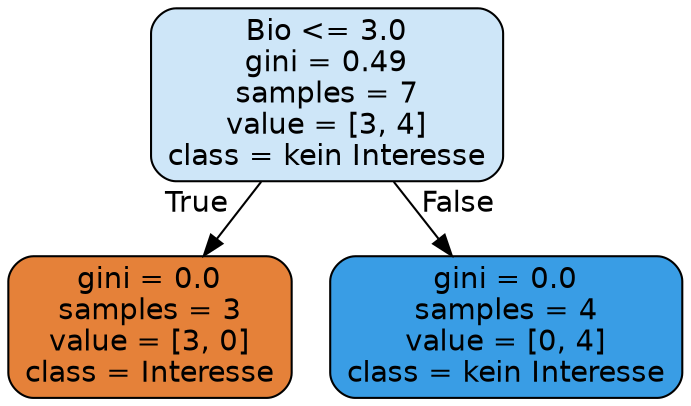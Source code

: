 digraph Tree {
node [shape=box, style="filled, rounded", color="black", fontname="helvetica"] ;
edge [fontname="helvetica"] ;
0 [label="Bio <= 3.0\ngini = 0.49\nsamples = 7\nvalue = [3, 4]\nclass = kein Interesse", fillcolor="#cee6f8"] ;
1 [label="gini = 0.0\nsamples = 3\nvalue = [3, 0]\nclass = Interesse", fillcolor="#e58139"] ;
0 -> 1 [labeldistance=2.5, labelangle=45, headlabel="True"] ;
2 [label="gini = 0.0\nsamples = 4\nvalue = [0, 4]\nclass = kein Interesse", fillcolor="#399de5"] ;
0 -> 2 [labeldistance=2.5, labelangle=-45, headlabel="False"] ;
}